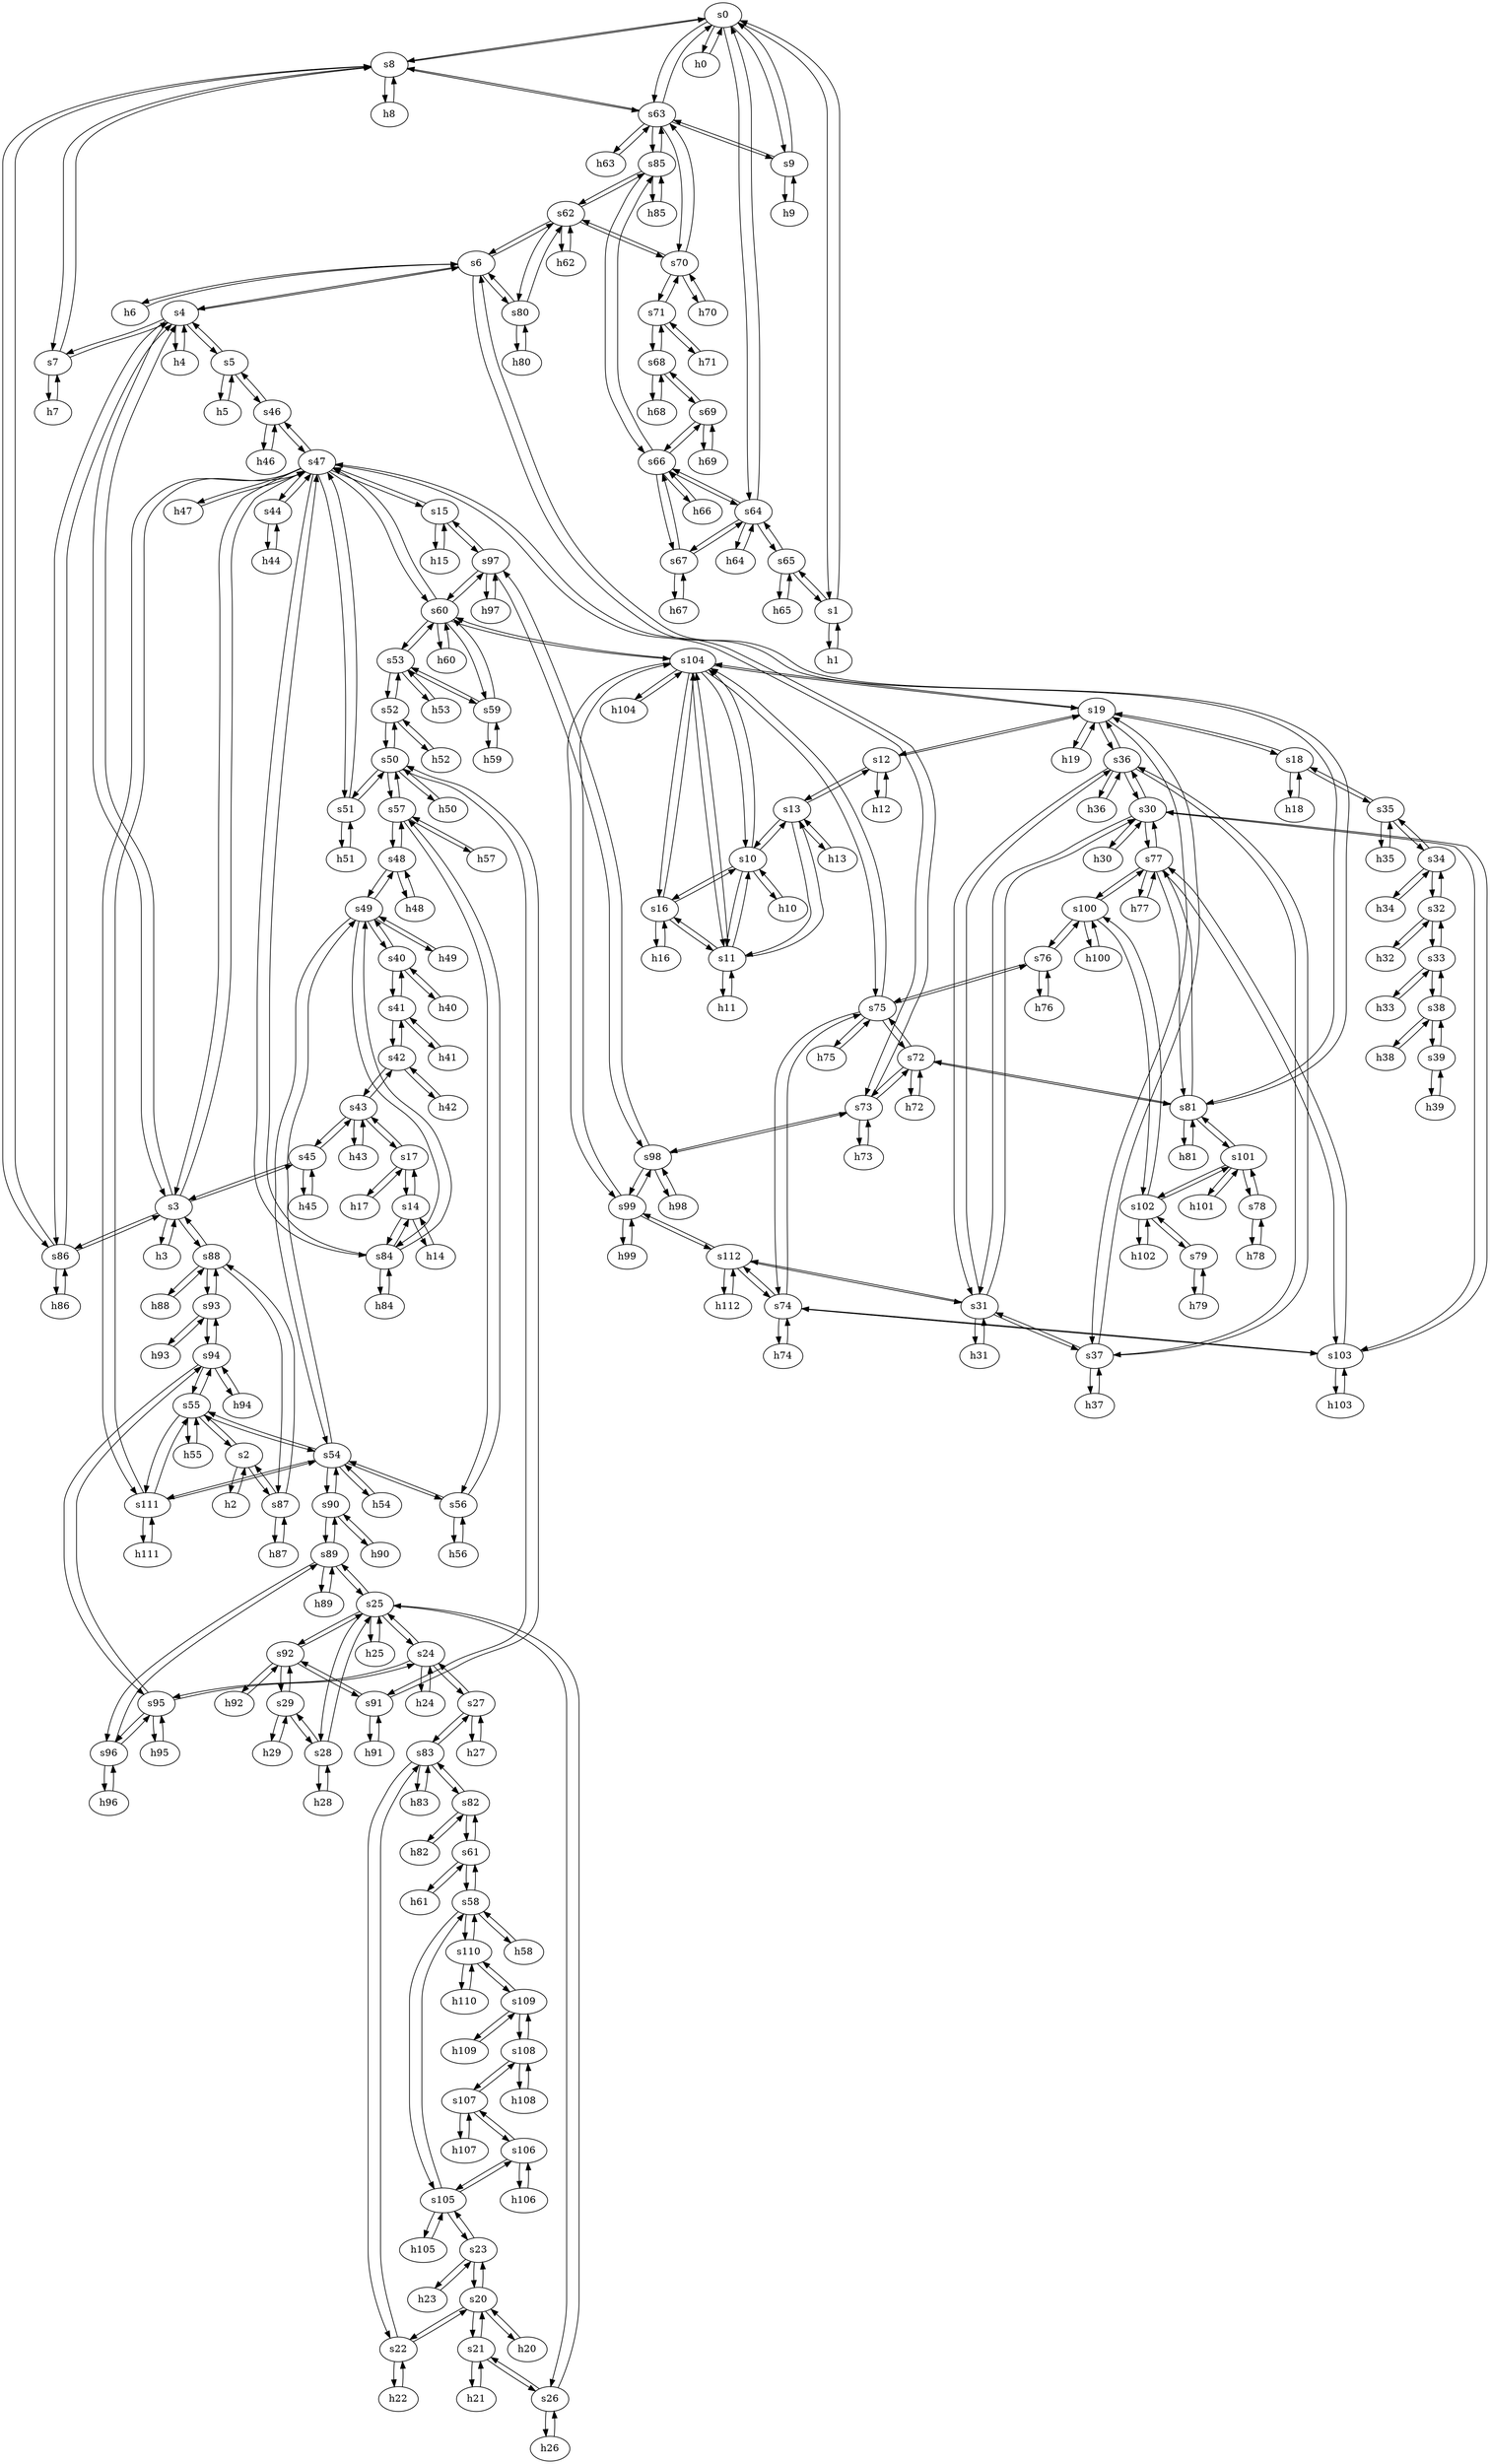strict digraph "ITC Deltacom " {
	s0	 [id=0,
		type=switch];
	s8	 [id=8,
		type=switch];
	s0 -> s8	 [capacity="1Gbps",
		cost=1,
		dst_port=2,
		src_port=7];
	s64	 [id=64,
		type=switch];
	s0 -> s64	 [capacity="1Gbps",
		cost=1,
		dst_port=3,
		src_port=3];
	h0	 [ip="111.0.0.0",
		mac="00:00:00:00:0:0",
		type=host];
	s0 -> h0	 [capacity="1Gbps",
		cost=1,
		dst_port=1,
		src_port=1];
	s9	 [id=9,
		type=switch];
	s0 -> s9	 [capacity="1Gbps",
		cost=1,
		dst_port=2,
		src_port=8];
	s63	 [id=63,
		type=switch];
	s0 -> s63	 [capacity="1Gbps",
		cost=1,
		dst_port=3,
		src_port=6];
	s1	 [id=1,
		type=switch];
	s0 -> s1	 [capacity="1Gbps",
		cost=1,
		dst_port=2,
		src_port=4];
	s7	 [id=7,
		type=switch];
	s7 -> s8	 [capacity="1Gbps",
		cost=1,
		dst_port=3,
		src_port=3];
	s4	 [id=4,
		type=switch];
	s7 -> s4	 [capacity="1Gbps",
		cost=1,
		dst_port=8,
		src_port=2];
	h7	 [ip="111.0.7.7",
		mac="00:00:00:00:7:7",
		type=host];
	s7 -> h7	 [capacity="1Gbps",
		cost=1,
		dst_port=1,
		src_port=1];
	h20	 [ip="111.0.20.20",
		mac="00:00:00:00:20:20",
		type=host];
	s20	 [id=20,
		type=switch];
	h20 -> s20	 [capacity="1Gbps",
		cost=1,
		dst_port=1,
		src_port=1];
	h47	 [ip="111.0.47.47",
		mac="00:00:00:00:47:47",
		type=host];
	s47	 [id=47,
		type=switch];
	h47 -> s47	 [capacity="1Gbps",
		cost=1,
		dst_port=1,
		src_port=1];
	h46	 [ip="111.0.46.46",
		mac="00:00:00:00:46:46",
		type=host];
	s46	 [id=46,
		type=switch];
	h46 -> s46	 [capacity="1Gbps",
		cost=1,
		dst_port=1,
		src_port=1];
	h45	 [ip="111.0.45.45",
		mac="00:00:00:00:45:45",
		type=host];
	s45	 [id=45,
		type=switch];
	h45 -> s45	 [capacity="1Gbps",
		cost=1,
		dst_port=1,
		src_port=1];
	h44	 [ip="111.0.44.44",
		mac="00:00:00:00:44:44",
		type=host];
	s44	 [id=44,
		type=switch];
	h44 -> s44	 [capacity="1Gbps",
		cost=1,
		dst_port=1,
		src_port=1];
	h43	 [ip="111.0.43.43",
		mac="00:00:00:00:43:43",
		type=host];
	s43	 [id=43,
		type=switch];
	h43 -> s43	 [capacity="1Gbps",
		cost=1,
		dst_port=1,
		src_port=1];
	s5	 [id=5,
		type=switch];
	s5 -> s4	 [capacity="1Gbps",
		cost=1,
		dst_port=6,
		src_port=2];
	h5	 [ip="111.0.5.5",
		mac="00:00:00:00:5:5",
		type=host];
	s5 -> h5	 [capacity="1Gbps",
		cost=1,
		dst_port=1,
		src_port=1];
	s5 -> s46	 [capacity="1Gbps",
		cost=1,
		dst_port=2,
		src_port=3];
	h41	 [ip="111.0.41.41",
		mac="00:00:00:00:41:41",
		type=host];
	s41	 [id=41,
		type=switch];
	h41 -> s41	 [capacity="1Gbps",
		cost=1,
		dst_port=1,
		src_port=1];
	h40	 [ip="111.0.40.40",
		mac="00:00:00:00:40:40",
		type=host];
	s40	 [id=40,
		type=switch];
	h40 -> s40	 [capacity="1Gbps",
		cost=1,
		dst_port=1,
		src_port=1];
	s3	 [id=3,
		type=switch];
	s4 -> s3	 [capacity="1Gbps",
		cost=1,
		dst_port=4,
		src_port=3];
	s6	 [id=6,
		type=switch];
	s4 -> s6	 [capacity="1Gbps",
		cost=1,
		dst_port=3,
		src_port=5];
	s4 -> s5	 [capacity="1Gbps",
		cost=1,
		dst_port=2,
		src_port=6];
	s86	 [id=86,
		type=switch];
	s4 -> s86	 [capacity="1Gbps",
		cost=1,
		dst_port=3,
		src_port=7];
	s4 -> s7	 [capacity="1Gbps",
		cost=1,
		dst_port=2,
		src_port=8];
	h4	 [ip="111.0.4.4",
		mac="00:00:00:00:4:4",
		type=host];
	s4 -> h4	 [capacity="1Gbps",
		cost=1,
		dst_port=1,
		src_port=1];
	h49	 [ip="111.0.49.49",
		mac="00:00:00:00:49:49",
		type=host];
	s49	 [id=49,
		type=switch];
	h49 -> s49	 [capacity="1Gbps",
		cost=1,
		dst_port=1,
		src_port=1];
	h48	 [ip="111.0.48.48",
		mac="00:00:00:00:48:48",
		type=host];
	s48	 [id=48,
		type=switch];
	h48 -> s48	 [capacity="1Gbps",
		cost=1,
		dst_port=1,
		src_port=1];
	s57	 [id=57,
		type=switch];
	s56	 [id=56,
		type=switch];
	s57 -> s56	 [capacity="1Gbps",
		cost=1,
		dst_port=3,
		src_port=4];
	s50	 [id=50,
		type=switch];
	s57 -> s50	 [capacity="1Gbps",
		cost=1,
		dst_port=2,
		src_port=3];
	h57	 [ip="111.0.57.57",
		mac="00:00:00:00:57:57",
		type=host];
	s57 -> h57	 [capacity="1Gbps",
		cost=1,
		dst_port=1,
		src_port=1];
	s57 -> s48	 [capacity="1Gbps",
		cost=1,
		dst_port=2,
		src_port=2];
	s54	 [id=54,
		type=switch];
	s56 -> s54	 [capacity="1Gbps",
		cost=1,
		dst_port=3,
		src_port=2];
	s56 -> s57	 [capacity="1Gbps",
		cost=1,
		dst_port=4,
		src_port=3];
	h56	 [ip="111.0.56.56",
		mac="00:00:00:00:56:56",
		type=host];
	s56 -> h56	 [capacity="1Gbps",
		cost=1,
		dst_port=1,
		src_port=1];
	s55	 [id=55,
		type=switch];
	s55 -> s54	 [capacity="1Gbps",
		cost=1,
		dst_port=5,
		src_port=3];
	h55	 [ip="111.0.55.55",
		mac="00:00:00:00:55:55",
		type=host];
	s55 -> h55	 [capacity="1Gbps",
		cost=1,
		dst_port=1,
		src_port=1];
	s94	 [id=94,
		type=switch];
	s55 -> s94	 [capacity="1Gbps",
		cost=1,
		dst_port=2,
		src_port=4];
	s2	 [id=2,
		type=switch];
	s55 -> s2	 [capacity="1Gbps",
		cost=1,
		dst_port=3,
		src_port=2];
	s111	 [id=111,
		type=switch];
	s55 -> s111	 [capacity="1Gbps",
		cost=1,
		dst_port=4,
		src_port=5];
	s54 -> s56	 [capacity="1Gbps",
		cost=1,
		dst_port=2,
		src_port=3];
	s54 -> s55	 [capacity="1Gbps",
		cost=1,
		dst_port=3,
		src_port=5];
	s90	 [id=90,
		type=switch];
	s54 -> s90	 [capacity="1Gbps",
		cost=1,
		dst_port=2,
		src_port=4];
	h54	 [ip="111.0.54.54",
		mac="00:00:00:00:54:54",
		type=host];
	s54 -> h54	 [capacity="1Gbps",
		cost=1,
		dst_port=1,
		src_port=1];
	s54 -> s49	 [capacity="1Gbps",
		cost=1,
		dst_port=5,
		src_port=2];
	s54 -> s111	 [capacity="1Gbps",
		cost=1,
		dst_port=3,
		src_port=6];
	s53	 [id=53,
		type=switch];
	s52	 [id=52,
		type=switch];
	s53 -> s52	 [capacity="1Gbps",
		cost=1,
		dst_port=3,
		src_port=2];
	s60	 [id=60,
		type=switch];
	s53 -> s60	 [capacity="1Gbps",
		cost=1,
		dst_port=4,
		src_port=3];
	h53	 [ip="111.0.53.53",
		mac="00:00:00:00:53:53",
		type=host];
	s53 -> h53	 [capacity="1Gbps",
		cost=1,
		dst_port=1,
		src_port=1];
	s59	 [id=59,
		type=switch];
	s53 -> s59	 [capacity="1Gbps",
		cost=1,
		dst_port=2,
		src_port=4];
	s52 -> s53	 [capacity="1Gbps",
		cost=1,
		dst_port=2,
		src_port=3];
	h52	 [ip="111.0.52.52",
		mac="00:00:00:00:52:52",
		type=host];
	s52 -> h52	 [capacity="1Gbps",
		cost=1,
		dst_port=1,
		src_port=1];
	s52 -> s50	 [capacity="1Gbps",
		cost=1,
		dst_port=4,
		src_port=2];
	s51	 [id=51,
		type=switch];
	s51 -> s47	 [capacity="1Gbps",
		cost=1,
		dst_port=7,
		src_port=2];
	h51	 [ip="111.0.51.51",
		mac="00:00:00:00:51:51",
		type=host];
	s51 -> h51	 [capacity="1Gbps",
		cost=1,
		dst_port=1,
		src_port=1];
	s51 -> s50	 [capacity="1Gbps",
		cost=1,
		dst_port=5,
		src_port=3];
	s50 -> s52	 [capacity="1Gbps",
		cost=1,
		dst_port=2,
		src_port=4];
	s91	 [id=91,
		type=switch];
	s50 -> s91	 [capacity="1Gbps",
		cost=1,
		dst_port=2,
		src_port=3];
	s50 -> s51	 [capacity="1Gbps",
		cost=1,
		dst_port=3,
		src_port=5];
	s50 -> s57	 [capacity="1Gbps",
		cost=1,
		dst_port=3,
		src_port=2];
	h50	 [ip="111.0.50.50",
		mac="00:00:00:00:50:50",
		type=host];
	s50 -> h50	 [capacity="1Gbps",
		cost=1,
		dst_port=1,
		src_port=1];
	s59 -> s60	 [capacity="1Gbps",
		cost=1,
		dst_port=5,
		src_port=3];
	s59 -> s53	 [capacity="1Gbps",
		cost=1,
		dst_port=4,
		src_port=2];
	h59	 [ip="111.0.59.59",
		mac="00:00:00:00:59:59",
		type=host];
	s59 -> h59	 [capacity="1Gbps",
		cost=1,
		dst_port=1,
		src_port=1];
	s58	 [id=58,
		type=switch];
	s61	 [id=61,
		type=switch];
	s58 -> s61	 [capacity="1Gbps",
		cost=1,
		dst_port=2,
		src_port=3];
	h58	 [ip="111.0.58.58",
		mac="00:00:00:00:58:58",
		type=host];
	s58 -> h58	 [capacity="1Gbps",
		cost=1,
		dst_port=1,
		src_port=1];
	s105	 [id=105,
		type=switch];
	s58 -> s105	 [capacity="1Gbps",
		cost=1,
		dst_port=3,
		src_port=2];
	s110	 [id=110,
		type=switch];
	s58 -> s110	 [capacity="1Gbps",
		cost=1,
		dst_port=2,
		src_port=4];
	h54 -> s54	 [capacity="1Gbps",
		cost=1,
		dst_port=1,
		src_port=1];
	h55 -> s55	 [capacity="1Gbps",
		cost=1,
		dst_port=1,
		src_port=1];
	h56 -> s56	 [capacity="1Gbps",
		cost=1,
		dst_port=1,
		src_port=1];
	h57 -> s57	 [capacity="1Gbps",
		cost=1,
		dst_port=1,
		src_port=1];
	h50 -> s50	 [capacity="1Gbps",
		cost=1,
		dst_port=1,
		src_port=1];
	h51 -> s51	 [capacity="1Gbps",
		cost=1,
		dst_port=1,
		src_port=1];
	h52 -> s52	 [capacity="1Gbps",
		cost=1,
		dst_port=1,
		src_port=1];
	h53 -> s53	 [capacity="1Gbps",
		cost=1,
		dst_port=1,
		src_port=1];
	h58 -> s58	 [capacity="1Gbps",
		cost=1,
		dst_port=1,
		src_port=1];
	h59 -> s59	 [capacity="1Gbps",
		cost=1,
		dst_port=1,
		src_port=1];
	s108	 [id=108,
		type=switch];
	h108	 [ip="111.0.108.108",
		mac="00:00:00:00:108:108",
		type=host];
	s108 -> h108	 [capacity="1Gbps",
		cost=1,
		dst_port=1,
		src_port=1];
	s109	 [id=109,
		type=switch];
	s108 -> s109	 [capacity="1Gbps",
		cost=1,
		dst_port=3,
		src_port=4];
	s107	 [id=107,
		type=switch];
	s108 -> s107	 [capacity="1Gbps",
		cost=1,
		dst_port=3,
		src_port=2];
	h109	 [ip="111.0.109.109",
		mac="00:00:00:00:109:109",
		type=host];
	s109 -> h109	 [capacity="1Gbps",
		cost=1,
		dst_port=1,
		src_port=1];
	s109 -> s110	 [capacity="1Gbps",
		cost=1,
		dst_port=3,
		src_port=4];
	s109 -> s108	 [capacity="1Gbps",
		cost=1,
		dst_port=4,
		src_port=3];
	s104	 [id=104,
		type=switch];
	s104 -> s60	 [capacity="1Gbps",
		cost=1,
		dst_port=8,
		src_port=8];
	s16	 [id=16,
		type=switch];
	s104 -> s16	 [capacity="1Gbps",
		cost=1,
		dst_port=4,
		src_port=4];
	h104	 [ip="111.0.104.104",
		mac="00:00:00:00:104:104",
		type=host];
	s104 -> h104	 [capacity="1Gbps",
		cost=1,
		dst_port=1,
		src_port=1];
	s10	 [id=10,
		type=switch];
	s104 -> s10	 [capacity="1Gbps",
		cost=1,
		dst_port=3,
		src_port=2];
	s11	 [id=11,
		type=switch];
	s104 -> s11	 [capacity="1Gbps",
		cost=1,
		dst_port=4,
		src_port=3];
	s99	 [id=99,
		type=switch];
	s104 -> s99	 [capacity="1Gbps",
		cost=1,
		dst_port=3,
		src_port=11];
	s75	 [id=75,
		type=switch];
	s104 -> s75	 [capacity="1Gbps",
		cost=1,
		dst_port=7,
		src_port=10];
	s19	 [id=19,
		type=switch];
	s104 -> s19	 [capacity="1Gbps",
		cost=1,
		dst_port=4,
		src_port=5];
	s23	 [id=23,
		type=switch];
	s105 -> s23	 [capacity="1Gbps",
		cost=1,
		dst_port=3,
		src_port=2];
	s105 -> s58	 [capacity="1Gbps",
		cost=1,
		dst_port=2,
		src_port=3];
	s106	 [id=106,
		type=switch];
	s105 -> s106	 [capacity="1Gbps",
		cost=1,
		dst_port=2,
		src_port=4];
	h105	 [ip="111.0.105.105",
		mac="00:00:00:00:105:105",
		type=host];
	s105 -> h105	 [capacity="1Gbps",
		cost=1,
		dst_port=1,
		src_port=1];
	s106 -> s105	 [capacity="1Gbps",
		cost=1,
		dst_port=4,
		src_port=2];
	s106 -> s107	 [capacity="1Gbps",
		cost=1,
		dst_port=2,
		src_port=3];
	h106	 [ip="111.0.106.106",
		mac="00:00:00:00:106:106",
		type=host];
	s106 -> h106	 [capacity="1Gbps",
		cost=1,
		dst_port=1,
		src_port=1];
	s107 -> s106	 [capacity="1Gbps",
		cost=1,
		dst_port=3,
		src_port=2];
	h107	 [ip="111.0.107.107",
		mac="00:00:00:00:107:107",
		type=host];
	s107 -> h107	 [capacity="1Gbps",
		cost=1,
		dst_port=1,
		src_port=1];
	s107 -> s108	 [capacity="1Gbps",
		cost=1,
		dst_port=2,
		src_port=3];
	s100	 [id=100,
		type=switch];
	s76	 [id=76,
		type=switch];
	s100 -> s76	 [capacity="1Gbps",
		cost=1,
		dst_port=3,
		src_port=2];
	s77	 [id=77,
		type=switch];
	s100 -> s77	 [capacity="1Gbps",
		cost=1,
		dst_port=7,
		src_port=3];
	s102	 [id=102,
		type=switch];
	s100 -> s102	 [capacity="1Gbps",
		cost=1,
		dst_port=4,
		src_port=4];
	h100	 [ip="111.0.100.100",
		mac="00:00:00:00:100:100",
		type=host];
	s100 -> h100	 [capacity="1Gbps",
		cost=1,
		dst_port=1,
		src_port=1];
	s101	 [id=101,
		type=switch];
	s78	 [id=78,
		type=switch];
	s101 -> s78	 [capacity="1Gbps",
		cost=1,
		dst_port=2,
		src_port=2];
	h101	 [ip="111.0.101.101",
		mac="00:00:00:00:101:101",
		type=host];
	s101 -> h101	 [capacity="1Gbps",
		cost=1,
		dst_port=1,
		src_port=1];
	s101 -> s102	 [capacity="1Gbps",
		cost=1,
		dst_port=5,
		src_port=4];
	s81	 [id=81,
		type=switch];
	s101 -> s81	 [capacity="1Gbps",
		cost=1,
		dst_port=10,
		src_port=3];
	h102	 [ip="111.0.102.102",
		mac="00:00:00:00:102:102",
		type=host];
	s102 -> h102	 [capacity="1Gbps",
		cost=1,
		dst_port=1,
		src_port=1];
	s102 -> s101	 [capacity="1Gbps",
		cost=1,
		dst_port=4,
		src_port=5];
	s102 -> s100	 [capacity="1Gbps",
		cost=1,
		dst_port=4,
		src_port=4];
	s79	 [id=79,
		type=switch];
	s102 -> s79	 [capacity="1Gbps",
		cost=1,
		dst_port=3,
		src_port=3];
	s103	 [id=103,
		type=switch];
	h103	 [ip="111.0.103.103",
		mac="00:00:00:00:103:103",
		type=host];
	s103 -> h103	 [capacity="1Gbps",
		cost=1,
		dst_port=1,
		src_port=1];
	s103 -> s77	 [capacity="1Gbps",
		cost=1,
		dst_port=8,
		src_port=4];
	s74	 [id=74,
		type=switch];
	s103 -> s74	 [capacity="1Gbps",
		cost=1,
		dst_port=4,
		src_port=3];
	s30	 [id=30,
		type=switch];
	s103 -> s30	 [capacity="1Gbps",
		cost=1,
		dst_port=6,
		src_port=2];
	s44 -> s47	 [capacity="1Gbps",
		cost=1,
		dst_port=4,
		src_port=2];
	s44 -> h44	 [capacity="1Gbps",
		cost=1,
		dst_port=1,
		src_port=1];
	h24	 [ip="111.0.24.24",
		mac="00:00:00:00:24:24",
		type=host];
	s24	 [id=24,
		type=switch];
	h24 -> s24	 [capacity="1Gbps",
		cost=1,
		dst_port=1,
		src_port=1];
	s46 -> h46	 [capacity="1Gbps",
		cost=1,
		dst_port=1,
		src_port=1];
	s46 -> s5	 [capacity="1Gbps",
		cost=1,
		dst_port=3,
		src_port=2];
	s46 -> s47	 [capacity="1Gbps",
		cost=1,
		dst_port=5,
		src_port=3];
	s47 -> s3	 [capacity="1Gbps",
		cost=1,
		dst_port=7,
		src_port=2];
	s47 -> s60	 [capacity="1Gbps",
		cost=1,
		dst_port=3,
		src_port=11];
	s73	 [id=73,
		type=switch];
	s47 -> s73	 [capacity="1Gbps",
		cost=1,
		dst_port=2,
		src_port=6];
	s47 -> s51	 [capacity="1Gbps",
		cost=1,
		dst_port=2,
		src_port=7];
	s47 -> s44	 [capacity="1Gbps",
		cost=1,
		dst_port=2,
		src_port=4];
	s84	 [id=84,
		type=switch];
	s47 -> s84	 [capacity="1Gbps",
		cost=1,
		dst_port=3,
		src_port=8];
	s47 -> h47	 [capacity="1Gbps",
		cost=1,
		dst_port=1,
		src_port=1];
	s47 -> s46	 [capacity="1Gbps",
		cost=1,
		dst_port=3,
		src_port=5];
	s47 -> s111	 [capacity="1Gbps",
		cost=1,
		dst_port=2,
		src_port=9];
	s15	 [id=15,
		type=switch];
	s47 -> s15	 [capacity="1Gbps",
		cost=1,
		dst_port=3,
		src_port=3];
	s40 -> h40	 [capacity="1Gbps",
		cost=1,
		dst_port=1,
		src_port=1];
	s40 -> s41	 [capacity="1Gbps",
		cost=1,
		dst_port=2,
		src_port=2];
	s40 -> s49	 [capacity="1Gbps",
		cost=1,
		dst_port=2,
		src_port=3];
	s41 -> h41	 [capacity="1Gbps",
		cost=1,
		dst_port=1,
		src_port=1];
	s41 -> s40	 [capacity="1Gbps",
		cost=1,
		dst_port=2,
		src_port=2];
	s42	 [id=42,
		type=switch];
	s41 -> s42	 [capacity="1Gbps",
		cost=1,
		dst_port=2,
		src_port=3];
	s42 -> s43	 [capacity="1Gbps",
		cost=1,
		dst_port=3,
		src_port=3];
	s42 -> s41	 [capacity="1Gbps",
		cost=1,
		dst_port=3,
		src_port=2];
	h42	 [ip="111.0.42.42",
		mac="00:00:00:00:42:42",
		type=host];
	s42 -> h42	 [capacity="1Gbps",
		cost=1,
		dst_port=1,
		src_port=1];
	s17	 [id=17,
		type=switch];
	s43 -> s17	 [capacity="1Gbps",
		cost=1,
		dst_port=3,
		src_port=2];
	s43 -> h43	 [capacity="1Gbps",
		cost=1,
		dst_port=1,
		src_port=1];
	s43 -> s42	 [capacity="1Gbps",
		cost=1,
		dst_port=3,
		src_port=3];
	s43 -> s45	 [capacity="1Gbps",
		cost=1,
		dst_port=3,
		src_port=4];
	s48 -> s57	 [capacity="1Gbps",
		cost=1,
		dst_port=2,
		src_port=2];
	s48 -> s49	 [capacity="1Gbps",
		cost=1,
		dst_port=3,
		src_port=3];
	s48 -> h48	 [capacity="1Gbps",
		cost=1,
		dst_port=1,
		src_port=1];
	s49 -> s54	 [capacity="1Gbps",
		cost=1,
		dst_port=2,
		src_port=5];
	s49 -> s40	 [capacity="1Gbps",
		cost=1,
		dst_port=3,
		src_port=2];
	s49 -> s84	 [capacity="1Gbps",
		cost=1,
		dst_port=4,
		src_port=4];
	s49 -> h49	 [capacity="1Gbps",
		cost=1,
		dst_port=1,
		src_port=1];
	s49 -> s48	 [capacity="1Gbps",
		cost=1,
		dst_port=3,
		src_port=3];
	h42 -> s42	 [capacity="1Gbps",
		cost=1,
		dst_port=1,
		src_port=1];
	h112	 [ip="111.0.112.112",
		mac="00:00:00:00:112:112",
		type=host];
	s112	 [id=112,
		type=switch];
	h112 -> s112	 [capacity="1Gbps",
		cost=1,
		dst_port=1,
		src_port=1];
	h110	 [ip="111.0.110.110",
		mac="00:00:00:00:110:110",
		type=host];
	h110 -> s110	 [capacity="1Gbps",
		cost=1,
		dst_port=1,
		src_port=1];
	h111	 [ip="111.0.111.111",
		mac="00:00:00:00:111:111",
		type=host];
	h111 -> s111	 [capacity="1Gbps",
		cost=1,
		dst_port=1,
		src_port=1];
	h69	 [ip="111.0.69.69",
		mac="00:00:00:00:69:69",
		type=host];
	s69	 [id=69,
		type=switch];
	h69 -> s69	 [capacity="1Gbps",
		cost=1,
		dst_port=1,
		src_port=1];
	h68	 [ip="111.0.68.68",
		mac="00:00:00:00:68:68",
		type=host];
	s68	 [id=68,
		type=switch];
	h68 -> s68	 [capacity="1Gbps",
		cost=1,
		dst_port=1,
		src_port=1];
	h61	 [ip="111.0.61.61",
		mac="00:00:00:00:61:61",
		type=host];
	h61 -> s61	 [capacity="1Gbps",
		cost=1,
		dst_port=1,
		src_port=1];
	h60	 [ip="111.0.60.60",
		mac="00:00:00:00:60:60",
		type=host];
	h60 -> s60	 [capacity="1Gbps",
		cost=1,
		dst_port=1,
		src_port=1];
	h63	 [ip="111.0.63.63",
		mac="00:00:00:00:63:63",
		type=host];
	h63 -> s63	 [capacity="1Gbps",
		cost=1,
		dst_port=1,
		src_port=1];
	h62	 [ip="111.0.62.62",
		mac="00:00:00:00:62:62",
		type=host];
	s62	 [id=62,
		type=switch];
	h62 -> s62	 [capacity="1Gbps",
		cost=1,
		dst_port=1,
		src_port=1];
	h65	 [ip="111.0.65.65",
		mac="00:00:00:00:65:65",
		type=host];
	s65	 [id=65,
		type=switch];
	h65 -> s65	 [capacity="1Gbps",
		cost=1,
		dst_port=1,
		src_port=1];
	h64	 [ip="111.0.64.64",
		mac="00:00:00:00:64:64",
		type=host];
	h64 -> s64	 [capacity="1Gbps",
		cost=1,
		dst_port=1,
		src_port=1];
	h67	 [ip="111.0.67.67",
		mac="00:00:00:00:67:67",
		type=host];
	s67	 [id=67,
		type=switch];
	h67 -> s67	 [capacity="1Gbps",
		cost=1,
		dst_port=1,
		src_port=1];
	h66	 [ip="111.0.66.66",
		mac="00:00:00:00:66:66",
		type=host];
	s66	 [id=66,
		type=switch];
	h66 -> s66	 [capacity="1Gbps",
		cost=1,
		dst_port=1,
		src_port=1];
	s45 -> s43	 [capacity="1Gbps",
		cost=1,
		dst_port=4,
		src_port=3];
	s45 -> s3	 [capacity="1Gbps",
		cost=1,
		dst_port=5,
		src_port=2];
	s45 -> h45	 [capacity="1Gbps",
		cost=1,
		dst_port=1,
		src_port=1];
	s112 -> h112	 [capacity="1Gbps",
		cost=1,
		dst_port=1,
		src_port=1];
	s112 -> s99	 [capacity="1Gbps",
		cost=1,
		dst_port=4,
		src_port=4];
	s112 -> s74	 [capacity="1Gbps",
		cost=1,
		dst_port=2,
		src_port=3];
	s31	 [id=31,
		type=switch];
	s112 -> s31	 [capacity="1Gbps",
		cost=1,
		dst_port=3,
		src_port=2];
	s111 -> s54	 [capacity="1Gbps",
		cost=1,
		dst_port=6,
		src_port=3];
	s111 -> s55	 [capacity="1Gbps",
		cost=1,
		dst_port=5,
		src_port=4];
	s111 -> s47	 [capacity="1Gbps",
		cost=1,
		dst_port=9,
		src_port=2];
	s111 -> h111	 [capacity="1Gbps",
		cost=1,
		dst_port=1,
		src_port=1];
	s110 -> h110	 [capacity="1Gbps",
		cost=1,
		dst_port=1,
		src_port=1];
	s110 -> s109	 [capacity="1Gbps",
		cost=1,
		dst_port=4,
		src_port=3];
	s110 -> s58	 [capacity="1Gbps",
		cost=1,
		dst_port=4,
		src_port=2];
	s79 -> s102	 [capacity="1Gbps",
		cost=1,
		dst_port=3,
		src_port=3];
	h79	 [ip="111.0.79.79",
		mac="00:00:00:00:79:79",
		type=host];
	s79 -> h79	 [capacity="1Gbps",
		cost=1,
		dst_port=1,
		src_port=1];
	s78 -> s101	 [capacity="1Gbps",
		cost=1,
		dst_port=2,
		src_port=2];
	h78	 [ip="111.0.78.78",
		mac="00:00:00:00:78:78",
		type=host];
	s78 -> h78	 [capacity="1Gbps",
		cost=1,
		dst_port=1,
		src_port=1];
	s71	 [id=71,
		type=switch];
	s70	 [id=70,
		type=switch];
	s71 -> s70	 [capacity="1Gbps",
		cost=1,
		dst_port=4,
		src_port=3];
	h71	 [ip="111.0.71.71",
		mac="00:00:00:00:71:71",
		type=host];
	s71 -> h71	 [capacity="1Gbps",
		cost=1,
		dst_port=1,
		src_port=1];
	s71 -> s68	 [capacity="1Gbps",
		cost=1,
		dst_port=3,
		src_port=2];
	h70	 [ip="111.0.70.70",
		mac="00:00:00:00:70:70",
		type=host];
	s70 -> h70	 [capacity="1Gbps",
		cost=1,
		dst_port=1,
		src_port=1];
	s70 -> s63	 [capacity="1Gbps",
		cost=1,
		dst_port=8,
		src_port=3];
	s70 -> s71	 [capacity="1Gbps",
		cost=1,
		dst_port=3,
		src_port=4];
	s70 -> s62	 [capacity="1Gbps",
		cost=1,
		dst_port=4,
		src_port=2];
	h73	 [ip="111.0.73.73",
		mac="00:00:00:00:73:73",
		type=host];
	s73 -> h73	 [capacity="1Gbps",
		cost=1,
		dst_port=1,
		src_port=1];
	s73 -> s47	 [capacity="1Gbps",
		cost=1,
		dst_port=6,
		src_port=2];
	s72	 [id=72,
		type=switch];
	s73 -> s72	 [capacity="1Gbps",
		cost=1,
		dst_port=2,
		src_port=3];
	s98	 [id=98,
		type=switch];
	s73 -> s98	 [capacity="1Gbps",
		cost=1,
		dst_port=2,
		src_port=4];
	s72 -> s73	 [capacity="1Gbps",
		cost=1,
		dst_port=3,
		src_port=2];
	h72	 [ip="111.0.72.72",
		mac="00:00:00:00:72:72",
		type=host];
	s72 -> h72	 [capacity="1Gbps",
		cost=1,
		dst_port=1,
		src_port=1];
	s72 -> s75	 [capacity="1Gbps",
		cost=1,
		dst_port=4,
		src_port=5];
	s72 -> s81	 [capacity="1Gbps",
		cost=1,
		dst_port=5,
		src_port=8];
	s75 -> s76	 [capacity="1Gbps",
		cost=1,
		dst_port=2,
		src_port=8];
	h75	 [ip="111.0.75.75",
		mac="00:00:00:00:75:75",
		type=host];
	s75 -> h75	 [capacity="1Gbps",
		cost=1,
		dst_port=1,
		src_port=1];
	s75 -> s72	 [capacity="1Gbps",
		cost=1,
		dst_port=5,
		src_port=4];
	s75 -> s104	 [capacity="1Gbps",
		cost=1,
		dst_port=10,
		src_port=7];
	s75 -> s74	 [capacity="1Gbps",
		cost=1,
		dst_port=3,
		src_port=5];
	s74 -> s112	 [capacity="1Gbps",
		cost=1,
		dst_port=3,
		src_port=2];
	h74	 [ip="111.0.74.74",
		mac="00:00:00:00:74:74",
		type=host];
	s74 -> h74	 [capacity="1Gbps",
		cost=1,
		dst_port=1,
		src_port=1];
	s74 -> s103	 [capacity="1Gbps",
		cost=1,
		dst_port=3,
		src_port=4];
	s74 -> s75	 [capacity="1Gbps",
		cost=1,
		dst_port=5,
		src_port=3];
	h77	 [ip="111.0.77.77",
		mac="00:00:00:00:77:77",
		type=host];
	s77 -> h77	 [capacity="1Gbps",
		cost=1,
		dst_port=1,
		src_port=1];
	s77 -> s100	 [capacity="1Gbps",
		cost=1,
		dst_port=3,
		src_port=7];
	s77 -> s103	 [capacity="1Gbps",
		cost=1,
		dst_port=4,
		src_port=8];
	s77 -> s81	 [capacity="1Gbps",
		cost=1,
		dst_port=9,
		src_port=6];
	s77 -> s30	 [capacity="1Gbps",
		cost=1,
		dst_port=5,
		src_port=2];
	h76	 [ip="111.0.76.76",
		mac="00:00:00:00:76:76",
		type=host];
	s76 -> h76	 [capacity="1Gbps",
		cost=1,
		dst_port=1,
		src_port=1];
	s76 -> s100	 [capacity="1Gbps",
		cost=1,
		dst_port=2,
		src_port=3];
	s76 -> s75	 [capacity="1Gbps",
		cost=1,
		dst_port=8,
		src_port=2];
	h19	 [ip="111.0.19.19",
		mac="00:00:00:00:19:19",
		type=host];
	s19 -> h19	 [capacity="1Gbps",
		cost=1,
		dst_port=1,
		src_port=1];
	s12	 [id=12,
		type=switch];
	s19 -> s12	 [capacity="1Gbps",
		cost=1,
		dst_port=2,
		src_port=2];
	s36	 [id=36,
		type=switch];
	s19 -> s36	 [capacity="1Gbps",
		cost=1,
		dst_port=2,
		src_port=5];
	s37	 [id=37,
		type=switch];
	s19 -> s37	 [capacity="1Gbps",
		cost=1,
		dst_port=3,
		src_port=7];
	s19 -> s104	 [capacity="1Gbps",
		cost=1,
		dst_port=5,
		src_port=4];
	s18	 [id=18,
		type=switch];
	s19 -> s18	 [capacity="1Gbps",
		cost=1,
		dst_port=3,
		src_port=3];
	s35	 [id=35,
		type=switch];
	s18 -> s35	 [capacity="1Gbps",
		cost=1,
		dst_port=2,
		src_port=2];
	h18	 [ip="111.0.18.18",
		mac="00:00:00:00:18:18",
		type=host];
	s18 -> h18	 [capacity="1Gbps",
		cost=1,
		dst_port=1,
		src_port=1];
	s18 -> s19	 [capacity="1Gbps",
		cost=1,
		dst_port=3,
		src_port=3];
	s13	 [id=13,
		type=switch];
	s13 -> s12	 [capacity="1Gbps",
		cost=1,
		dst_port=3,
		src_port=4];
	s13 -> s10	 [capacity="1Gbps",
		cost=1,
		dst_port=5,
		src_port=2];
	s13 -> s11	 [capacity="1Gbps",
		cost=1,
		dst_port=5,
		src_port=3];
	h13	 [ip="111.0.13.13",
		mac="00:00:00:00:13:13",
		type=host];
	s13 -> h13	 [capacity="1Gbps",
		cost=1,
		dst_port=1,
		src_port=1];
	h12	 [ip="111.0.12.12",
		mac="00:00:00:00:12:12",
		type=host];
	s12 -> h12	 [capacity="1Gbps",
		cost=1,
		dst_port=1,
		src_port=1];
	s12 -> s13	 [capacity="1Gbps",
		cost=1,
		dst_port=4,
		src_port=3];
	s12 -> s19	 [capacity="1Gbps",
		cost=1,
		dst_port=2,
		src_port=2];
	s11 -> s16	 [capacity="1Gbps",
		cost=1,
		dst_port=3,
		src_port=3];
	s11 -> s10	 [capacity="1Gbps",
		cost=1,
		dst_port=4,
		src_port=2];
	h11	 [ip="111.0.11.11",
		mac="00:00:00:00:11:11",
		type=host];
	s11 -> h11	 [capacity="1Gbps",
		cost=1,
		dst_port=1,
		src_port=1];
	s11 -> s13	 [capacity="1Gbps",
		cost=1,
		dst_port=3,
		src_port=5];
	s11 -> s104	 [capacity="1Gbps",
		cost=1,
		dst_port=3,
		src_port=4];
	s10 -> s16	 [capacity="1Gbps",
		cost=1,
		dst_port=2,
		src_port=2];
	s10 -> s11	 [capacity="1Gbps",
		cost=1,
		dst_port=2,
		src_port=4];
	s10 -> s13	 [capacity="1Gbps",
		cost=1,
		dst_port=2,
		src_port=5];
	s10 -> s104	 [capacity="1Gbps",
		cost=1,
		dst_port=2,
		src_port=3];
	h10	 [ip="111.0.10.10",
		mac="00:00:00:00:10:10",
		type=host];
	s10 -> h10	 [capacity="1Gbps",
		cost=1,
		dst_port=1,
		src_port=1];
	s17 -> s43	 [capacity="1Gbps",
		cost=1,
		dst_port=2,
		src_port=3];
	h17	 [ip="111.0.17.17",
		mac="00:00:00:00:17:17",
		type=host];
	s17 -> h17	 [capacity="1Gbps",
		cost=1,
		dst_port=1,
		src_port=1];
	s14	 [id=14,
		type=switch];
	s17 -> s14	 [capacity="1Gbps",
		cost=1,
		dst_port=2,
		src_port=2];
	s16 -> s10	 [capacity="1Gbps",
		cost=1,
		dst_port=2,
		src_port=2];
	s16 -> s11	 [capacity="1Gbps",
		cost=1,
		dst_port=3,
		src_port=3];
	h16	 [ip="111.0.16.16",
		mac="00:00:00:00:16:16",
		type=host];
	s16 -> h16	 [capacity="1Gbps",
		cost=1,
		dst_port=1,
		src_port=1];
	s16 -> s104	 [capacity="1Gbps",
		cost=1,
		dst_port=4,
		src_port=4];
	s15 -> s47	 [capacity="1Gbps",
		cost=1,
		dst_port=3,
		src_port=3];
	h15	 [ip="111.0.15.15",
		mac="00:00:00:00:15:15",
		type=host];
	s15 -> h15	 [capacity="1Gbps",
		cost=1,
		dst_port=1,
		src_port=1];
	s97	 [id=97,
		type=switch];
	s15 -> s97	 [capacity="1Gbps",
		cost=1,
		dst_port=2,
		src_port=2];
	s14 -> s84	 [capacity="1Gbps",
		cost=1,
		dst_port=2,
		src_port=3];
	s14 -> s17	 [capacity="1Gbps",
		cost=1,
		dst_port=2,
		src_port=2];
	h14	 [ip="111.0.14.14",
		mac="00:00:00:00:14:14",
		type=host];
	s14 -> h14	 [capacity="1Gbps",
		cost=1,
		dst_port=1,
		src_port=1];
	s93	 [id=93,
		type=switch];
	s88	 [id=88,
		type=switch];
	s93 -> s88	 [capacity="1Gbps",
		cost=1,
		dst_port=4,
		src_port=2];
	h93	 [ip="111.0.93.93",
		mac="00:00:00:00:93:93",
		type=host];
	s93 -> h93	 [capacity="1Gbps",
		cost=1,
		dst_port=1,
		src_port=1];
	s93 -> s94	 [capacity="1Gbps",
		cost=1,
		dst_port=3,
		src_port=3];
	s92	 [id=92,
		type=switch];
	s25	 [id=25,
		type=switch];
	s92 -> s25	 [capacity="1Gbps",
		cost=1,
		dst_port=6,
		src_port=2];
	s29	 [id=29,
		type=switch];
	s92 -> s29	 [capacity="1Gbps",
		cost=1,
		dst_port=3,
		src_port=3];
	s92 -> s91	 [capacity="1Gbps",
		cost=1,
		dst_port=3,
		src_port=4];
	h92	 [ip="111.0.92.92",
		mac="00:00:00:00:92:92",
		type=host];
	s92 -> h92	 [capacity="1Gbps",
		cost=1,
		dst_port=1,
		src_port=1];
	h91	 [ip="111.0.91.91",
		mac="00:00:00:00:91:91",
		type=host];
	s91 -> h91	 [capacity="1Gbps",
		cost=1,
		dst_port=1,
		src_port=1];
	s91 -> s50	 [capacity="1Gbps",
		cost=1,
		dst_port=3,
		src_port=2];
	s91 -> s92	 [capacity="1Gbps",
		cost=1,
		dst_port=4,
		src_port=3];
	s90 -> s54	 [capacity="1Gbps",
		cost=1,
		dst_port=4,
		src_port=2];
	h90	 [ip="111.0.90.90",
		mac="00:00:00:00:90:90",
		type=host];
	s90 -> h90	 [capacity="1Gbps",
		cost=1,
		dst_port=1,
		src_port=1];
	s89	 [id=89,
		type=switch];
	s90 -> s89	 [capacity="1Gbps",
		cost=1,
		dst_port=4,
		src_port=3];
	s97 -> s60	 [capacity="1Gbps",
		cost=1,
		dst_port=9,
		src_port=3];
	h97	 [ip="111.0.97.97",
		mac="00:00:00:00:97:97",
		type=host];
	s97 -> h97	 [capacity="1Gbps",
		cost=1,
		dst_port=1,
		src_port=1];
	s97 -> s98	 [capacity="1Gbps",
		cost=1,
		dst_port=3,
		src_port=4];
	s97 -> s15	 [capacity="1Gbps",
		cost=1,
		dst_port=2,
		src_port=2];
	s96	 [id=96,
		type=switch];
	s96 -> s89	 [capacity="1Gbps",
		cost=1,
		dst_port=3,
		src_port=2];
	s95	 [id=95,
		type=switch];
	s96 -> s95	 [capacity="1Gbps",
		cost=1,
		dst_port=4,
		src_port=3];
	h96	 [ip="111.0.96.96",
		mac="00:00:00:00:96:96",
		type=host];
	s96 -> h96	 [capacity="1Gbps",
		cost=1,
		dst_port=1,
		src_port=1];
	h78 -> s78	 [capacity="1Gbps",
		cost=1,
		dst_port=1,
		src_port=1];
	h79 -> s79	 [capacity="1Gbps",
		cost=1,
		dst_port=1,
		src_port=1];
	h76 -> s76	 [capacity="1Gbps",
		cost=1,
		dst_port=1,
		src_port=1];
	h77 -> s77	 [capacity="1Gbps",
		cost=1,
		dst_port=1,
		src_port=1];
	h74 -> s74	 [capacity="1Gbps",
		cost=1,
		dst_port=1,
		src_port=1];
	h75 -> s75	 [capacity="1Gbps",
		cost=1,
		dst_port=1,
		src_port=1];
	h72 -> s72	 [capacity="1Gbps",
		cost=1,
		dst_port=1,
		src_port=1];
	h73 -> s73	 [capacity="1Gbps",
		cost=1,
		dst_port=1,
		src_port=1];
	h70 -> s70	 [capacity="1Gbps",
		cost=1,
		dst_port=1,
		src_port=1];
	h71 -> s71	 [capacity="1Gbps",
		cost=1,
		dst_port=1,
		src_port=1];
	s68 -> s69	 [capacity="1Gbps",
		cost=1,
		dst_port=3,
		src_port=2];
	s68 -> s71	 [capacity="1Gbps",
		cost=1,
		dst_port=2,
		src_port=3];
	s68 -> h68	 [capacity="1Gbps",
		cost=1,
		dst_port=1,
		src_port=1];
	s69 -> h69	 [capacity="1Gbps",
		cost=1,
		dst_port=1,
		src_port=1];
	s69 -> s68	 [capacity="1Gbps",
		cost=1,
		dst_port=2,
		src_port=3];
	s69 -> s66	 [capacity="1Gbps",
		cost=1,
		dst_port=5,
		src_port=2];
	s66 -> s64	 [capacity="1Gbps",
		cost=1,
		dst_port=6,
		src_port=3];
	s66 -> h66	 [capacity="1Gbps",
		cost=1,
		dst_port=1,
		src_port=1];
	s66 -> s69	 [capacity="1Gbps",
		cost=1,
		dst_port=2,
		src_port=5];
	s66 -> s67	 [capacity="1Gbps",
		cost=1,
		dst_port=3,
		src_port=4];
	s85	 [id=85,
		type=switch];
	s66 -> s85	 [capacity="1Gbps",
		cost=1,
		dst_port=4,
		src_port=6];
	s67 -> s64	 [capacity="1Gbps",
		cost=1,
		dst_port=7,
		src_port=2];
	s67 -> h67	 [capacity="1Gbps",
		cost=1,
		dst_port=1,
		src_port=1];
	s67 -> s66	 [capacity="1Gbps",
		cost=1,
		dst_port=4,
		src_port=3];
	s64 -> h64	 [capacity="1Gbps",
		cost=1,
		dst_port=1,
		src_port=1];
	s64 -> s0	 [capacity="1Gbps",
		cost=1,
		dst_port=3,
		src_port=3];
	s64 -> s65	 [capacity="1Gbps",
		cost=1,
		dst_port=3,
		src_port=4];
	s64 -> s67	 [capacity="1Gbps",
		cost=1,
		dst_port=2,
		src_port=7];
	s64 -> s66	 [capacity="1Gbps",
		cost=1,
		dst_port=3,
		src_port=6];
	s65 -> s64	 [capacity="1Gbps",
		cost=1,
		dst_port=4,
		src_port=3];
	s65 -> s1	 [capacity="1Gbps",
		cost=1,
		dst_port=3,
		src_port=2];
	s65 -> h65	 [capacity="1Gbps",
		cost=1,
		dst_port=1,
		src_port=1];
	s62 -> s6	 [capacity="1Gbps",
		cost=1,
		dst_port=6,
		src_port=2];
	s62 -> h62	 [capacity="1Gbps",
		cost=1,
		dst_port=1,
		src_port=1];
	s62 -> s70	 [capacity="1Gbps",
		cost=1,
		dst_port=2,
		src_port=4];
	s62 -> s85	 [capacity="1Gbps",
		cost=1,
		dst_port=2,
		src_port=5];
	s80	 [id=80,
		type=switch];
	s62 -> s80	 [capacity="1Gbps",
		cost=1,
		dst_port=3,
		src_port=3];
	s63 -> s8	 [capacity="1Gbps",
		cost=1,
		dst_port=5,
		src_port=5];
	s63 -> s0	 [capacity="1Gbps",
		cost=1,
		dst_port=6,
		src_port=3];
	s63 -> s70	 [capacity="1Gbps",
		cost=1,
		dst_port=3,
		src_port=8];
	s63 -> s9	 [capacity="1Gbps",
		cost=1,
		dst_port=3,
		src_port=6];
	s63 -> h63	 [capacity="1Gbps",
		cost=1,
		dst_port=1,
		src_port=1];
	s63 -> s85	 [capacity="1Gbps",
		cost=1,
		dst_port=3,
		src_port=7];
	s60 -> s47	 [capacity="1Gbps",
		cost=1,
		dst_port=11,
		src_port=3];
	s60 -> h60	 [capacity="1Gbps",
		cost=1,
		dst_port=1,
		src_port=1];
	s60 -> s53	 [capacity="1Gbps",
		cost=1,
		dst_port=3,
		src_port=4];
	s60 -> s97	 [capacity="1Gbps",
		cost=1,
		dst_port=3,
		src_port=9];
	s60 -> s104	 [capacity="1Gbps",
		cost=1,
		dst_port=8,
		src_port=8];
	s60 -> s59	 [capacity="1Gbps",
		cost=1,
		dst_port=3,
		src_port=5];
	s61 -> s58	 [capacity="1Gbps",
		cost=1,
		dst_port=3,
		src_port=2];
	s61 -> h61	 [capacity="1Gbps",
		cost=1,
		dst_port=1,
		src_port=1];
	s82	 [id=82,
		type=switch];
	s61 -> s82	 [capacity="1Gbps",
		cost=1,
		dst_port=2,
		src_port=3];
	h8	 [ip="111.0.8.8",
		mac="00:00:00:00:8:8",
		type=host];
	h8 -> s8	 [capacity="1Gbps",
		cost=1,
		dst_port=1,
		src_port=1];
	h9	 [ip="111.0.9.9",
		mac="00:00:00:00:9:9",
		type=host];
	h9 -> s9	 [capacity="1Gbps",
		cost=1,
		dst_port=1,
		src_port=1];
	s95 -> s96	 [capacity="1Gbps",
		cost=1,
		dst_port=3,
		src_port=4];
	s95 -> s24	 [capacity="1Gbps",
		cost=1,
		dst_port=4,
		src_port=2];
	h95	 [ip="111.0.95.95",
		mac="00:00:00:00:95:95",
		type=host];
	s95 -> h95	 [capacity="1Gbps",
		cost=1,
		dst_port=1,
		src_port=1];
	s95 -> s94	 [capacity="1Gbps",
		cost=1,
		dst_port=4,
		src_port=3];
	h2	 [ip="111.0.2.2",
		mac="00:00:00:00:2:2",
		type=host];
	h2 -> s2	 [capacity="1Gbps",
		cost=1,
		dst_port=1,
		src_port=1];
	h3	 [ip="111.0.3.3",
		mac="00:00:00:00:3:3",
		type=host];
	h3 -> s3	 [capacity="1Gbps",
		cost=1,
		dst_port=1,
		src_port=1];
	h0 -> s0	 [capacity="1Gbps",
		cost=1,
		dst_port=1,
		src_port=1];
	h1	 [ip="111.0.1.1",
		mac="00:00:00:00:1:1",
		type=host];
	h1 -> s1	 [capacity="1Gbps",
		cost=1,
		dst_port=1,
		src_port=1];
	h6	 [ip="111.0.6.6",
		mac="00:00:00:00:6:6",
		type=host];
	h6 -> s6	 [capacity="1Gbps",
		cost=1,
		dst_port=1,
		src_port=1];
	h7 -> s7	 [capacity="1Gbps",
		cost=1,
		dst_port=1,
		src_port=1];
	h4 -> s4	 [capacity="1Gbps",
		cost=1,
		dst_port=1,
		src_port=1];
	h5 -> s5	 [capacity="1Gbps",
		cost=1,
		dst_port=1,
		src_port=1];
	s80 -> s6	 [capacity="1Gbps",
		cost=1,
		dst_port=4,
		src_port=2];
	h80	 [ip="111.0.80.80",
		mac="00:00:00:00:80:80",
		type=host];
	s80 -> h80	 [capacity="1Gbps",
		cost=1,
		dst_port=1,
		src_port=1];
	s80 -> s62	 [capacity="1Gbps",
		cost=1,
		dst_port=3,
		src_port=3];
	s81 -> s6	 [capacity="1Gbps",
		cost=1,
		dst_port=5,
		src_port=2];
	h81	 [ip="111.0.81.81",
		mac="00:00:00:00:81:81",
		type=host];
	s81 -> h81	 [capacity="1Gbps",
		cost=1,
		dst_port=1,
		src_port=1];
	s81 -> s101	 [capacity="1Gbps",
		cost=1,
		dst_port=3,
		src_port=10];
	s81 -> s72	 [capacity="1Gbps",
		cost=1,
		dst_port=8,
		src_port=5];
	s81 -> s77	 [capacity="1Gbps",
		cost=1,
		dst_port=6,
		src_port=9];
	s83	 [id=83,
		type=switch];
	s82 -> s83	 [capacity="1Gbps",
		cost=1,
		dst_port=4,
		src_port=3];
	h82	 [ip="111.0.82.82",
		mac="00:00:00:00:82:82",
		type=host];
	s82 -> h82	 [capacity="1Gbps",
		cost=1,
		dst_port=1,
		src_port=1];
	s82 -> s61	 [capacity="1Gbps",
		cost=1,
		dst_port=3,
		src_port=2];
	h83	 [ip="111.0.83.83",
		mac="00:00:00:00:83:83",
		type=host];
	s83 -> h83	 [capacity="1Gbps",
		cost=1,
		dst_port=1,
		src_port=1];
	s83 -> s82	 [capacity="1Gbps",
		cost=1,
		dst_port=3,
		src_port=4];
	s22	 [id=22,
		type=switch];
	s83 -> s22	 [capacity="1Gbps",
		cost=1,
		dst_port=3,
		src_port=2];
	s27	 [id=27,
		type=switch];
	s83 -> s27	 [capacity="1Gbps",
		cost=1,
		dst_port=3,
		src_port=3];
	s84 -> s47	 [capacity="1Gbps",
		cost=1,
		dst_port=8,
		src_port=3];
	h84	 [ip="111.0.84.84",
		mac="00:00:00:00:84:84",
		type=host];
	s84 -> h84	 [capacity="1Gbps",
		cost=1,
		dst_port=1,
		src_port=1];
	s84 -> s14	 [capacity="1Gbps",
		cost=1,
		dst_port=3,
		src_port=2];
	s84 -> s49	 [capacity="1Gbps",
		cost=1,
		dst_port=4,
		src_port=4];
	h85	 [ip="111.0.85.85",
		mac="00:00:00:00:85:85",
		type=host];
	s85 -> h85	 [capacity="1Gbps",
		cost=1,
		dst_port=1,
		src_port=1];
	s85 -> s63	 [capacity="1Gbps",
		cost=1,
		dst_port=7,
		src_port=3];
	s85 -> s66	 [capacity="1Gbps",
		cost=1,
		dst_port=6,
		src_port=4];
	s85 -> s62	 [capacity="1Gbps",
		cost=1,
		dst_port=5,
		src_port=2];
	s86 -> s8	 [capacity="1Gbps",
		cost=1,
		dst_port=6,
		src_port=4];
	s86 -> s4	 [capacity="1Gbps",
		cost=1,
		dst_port=7,
		src_port=3];
	s86 -> s3	 [capacity="1Gbps",
		cost=1,
		dst_port=6,
		src_port=2];
	h86	 [ip="111.0.86.86",
		mac="00:00:00:00:86:86",
		type=host];
	s86 -> h86	 [capacity="1Gbps",
		cost=1,
		dst_port=1,
		src_port=1];
	s87	 [id=87,
		type=switch];
	s87 -> s88	 [capacity="1Gbps",
		cost=1,
		dst_port=3,
		src_port=3];
	s87 -> s2	 [capacity="1Gbps",
		cost=1,
		dst_port=2,
		src_port=2];
	h87	 [ip="111.0.87.87",
		mac="00:00:00:00:87:87",
		type=host];
	s87 -> h87	 [capacity="1Gbps",
		cost=1,
		dst_port=1,
		src_port=1];
	s88 -> s3	 [capacity="1Gbps",
		cost=1,
		dst_port=2,
		src_port=2];
	h88	 [ip="111.0.88.88",
		mac="00:00:00:00:88:88",
		type=host];
	s88 -> h88	 [capacity="1Gbps",
		cost=1,
		dst_port=1,
		src_port=1];
	s88 -> s87	 [capacity="1Gbps",
		cost=1,
		dst_port=3,
		src_port=3];
	s88 -> s93	 [capacity="1Gbps",
		cost=1,
		dst_port=2,
		src_port=4];
	s89 -> s25	 [capacity="1Gbps",
		cost=1,
		dst_port=3,
		src_port=2];
	s89 -> s96	 [capacity="1Gbps",
		cost=1,
		dst_port=2,
		src_port=3];
	h89	 [ip="111.0.89.89",
		mac="00:00:00:00:89:89",
		type=host];
	s89 -> h89	 [capacity="1Gbps",
		cost=1,
		dst_port=1,
		src_port=1];
	s89 -> s90	 [capacity="1Gbps",
		cost=1,
		dst_port=3,
		src_port=4];
	s99 -> s112	 [capacity="1Gbps",
		cost=1,
		dst_port=4,
		src_port=4];
	h99	 [ip="111.0.99.99",
		mac="00:00:00:00:99:99",
		type=host];
	s99 -> h99	 [capacity="1Gbps",
		cost=1,
		dst_port=1,
		src_port=1];
	s99 -> s98	 [capacity="1Gbps",
		cost=1,
		dst_port=4,
		src_port=2];
	s99 -> s104	 [capacity="1Gbps",
		cost=1,
		dst_port=11,
		src_port=3];
	h105 -> s105	 [capacity="1Gbps",
		cost=1,
		dst_port=1,
		src_port=1];
	s98 -> s73	 [capacity="1Gbps",
		cost=1,
		dst_port=4,
		src_port=2];
	h98	 [ip="111.0.98.98",
		mac="00:00:00:00:98:98",
		type=host];
	s98 -> h98	 [capacity="1Gbps",
		cost=1,
		dst_port=1,
		src_port=1];
	s98 -> s99	 [capacity="1Gbps",
		cost=1,
		dst_port=2,
		src_port=4];
	s98 -> s97	 [capacity="1Gbps",
		cost=1,
		dst_port=4,
		src_port=3];
	h104 -> s104	 [capacity="1Gbps",
		cost=1,
		dst_port=1,
		src_port=1];
	h106 -> s106	 [capacity="1Gbps",
		cost=1,
		dst_port=1,
		src_port=1];
	h107 -> s107	 [capacity="1Gbps",
		cost=1,
		dst_port=1,
		src_port=1];
	h83 -> s83	 [capacity="1Gbps",
		cost=1,
		dst_port=1,
		src_port=1];
	h82 -> s82	 [capacity="1Gbps",
		cost=1,
		dst_port=1,
		src_port=1];
	h81 -> s81	 [capacity="1Gbps",
		cost=1,
		dst_port=1,
		src_port=1];
	h80 -> s80	 [capacity="1Gbps",
		cost=1,
		dst_port=1,
		src_port=1];
	h87 -> s87	 [capacity="1Gbps",
		cost=1,
		dst_port=1,
		src_port=1];
	h86 -> s86	 [capacity="1Gbps",
		cost=1,
		dst_port=1,
		src_port=1];
	h85 -> s85	 [capacity="1Gbps",
		cost=1,
		dst_port=1,
		src_port=1];
	h84 -> s84	 [capacity="1Gbps",
		cost=1,
		dst_port=1,
		src_port=1];
	h101 -> s101	 [capacity="1Gbps",
		cost=1,
		dst_port=1,
		src_port=1];
	h89 -> s89	 [capacity="1Gbps",
		cost=1,
		dst_port=1,
		src_port=1];
	h88 -> s88	 [capacity="1Gbps",
		cost=1,
		dst_port=1,
		src_port=1];
	h109 -> s109	 [capacity="1Gbps",
		cost=1,
		dst_port=1,
		src_port=1];
	h108 -> s108	 [capacity="1Gbps",
		cost=1,
		dst_port=1,
		src_port=1];
	h100 -> s100	 [capacity="1Gbps",
		cost=1,
		dst_port=1,
		src_port=1];
	s39	 [id=39,
		type=switch];
	s38	 [id=38,
		type=switch];
	s39 -> s38	 [capacity="1Gbps",
		cost=1,
		dst_port=3,
		src_port=2];
	h39	 [ip="111.0.39.39",
		mac="00:00:00:00:39:39",
		type=host];
	s39 -> h39	 [capacity="1Gbps",
		cost=1,
		dst_port=1,
		src_port=1];
	s38 -> s39	 [capacity="1Gbps",
		cost=1,
		dst_port=2,
		src_port=3];
	s33	 [id=33,
		type=switch];
	s38 -> s33	 [capacity="1Gbps",
		cost=1,
		dst_port=3,
		src_port=2];
	h38	 [ip="111.0.38.38",
		mac="00:00:00:00:38:38",
		type=host];
	s38 -> h38	 [capacity="1Gbps",
		cost=1,
		dst_port=1,
		src_port=1];
	h35	 [ip="111.0.35.35",
		mac="00:00:00:00:35:35",
		type=host];
	s35 -> h35	 [capacity="1Gbps",
		cost=1,
		dst_port=1,
		src_port=1];
	s34	 [id=34,
		type=switch];
	s35 -> s34	 [capacity="1Gbps",
		cost=1,
		dst_port=3,
		src_port=3];
	s35 -> s18	 [capacity="1Gbps",
		cost=1,
		dst_port=2,
		src_port=2];
	s34 -> s35	 [capacity="1Gbps",
		cost=1,
		dst_port=3,
		src_port=3];
	h34	 [ip="111.0.34.34",
		mac="00:00:00:00:34:34",
		type=host];
	s34 -> h34	 [capacity="1Gbps",
		cost=1,
		dst_port=1,
		src_port=1];
	s32	 [id=32,
		type=switch];
	s34 -> s32	 [capacity="1Gbps",
		cost=1,
		dst_port=3,
		src_port=2];
	h37	 [ip="111.0.37.37",
		mac="00:00:00:00:37:37",
		type=host];
	s37 -> h37	 [capacity="1Gbps",
		cost=1,
		dst_port=1,
		src_port=1];
	s37 -> s36	 [capacity="1Gbps",
		cost=1,
		dst_port=7,
		src_port=6];
	s37 -> s31	 [capacity="1Gbps",
		cost=1,
		dst_port=5,
		src_port=4];
	s37 -> s19	 [capacity="1Gbps",
		cost=1,
		dst_port=7,
		src_port=3];
	s36 -> s37	 [capacity="1Gbps",
		cost=1,
		dst_port=6,
		src_port=7];
	h36	 [ip="111.0.36.36",
		mac="00:00:00:00:36:36",
		type=host];
	s36 -> h36	 [capacity="1Gbps",
		cost=1,
		dst_port=1,
		src_port=1];
	s36 -> s31	 [capacity="1Gbps",
		cost=1,
		dst_port=4,
		src_port=5];
	s36 -> s19	 [capacity="1Gbps",
		cost=1,
		dst_port=5,
		src_port=2];
	s36 -> s30	 [capacity="1Gbps",
		cost=1,
		dst_port=4,
		src_port=4];
	h31	 [ip="111.0.31.31",
		mac="00:00:00:00:31:31",
		type=host];
	s31 -> h31	 [capacity="1Gbps",
		cost=1,
		dst_port=1,
		src_port=1];
	s31 -> s112	 [capacity="1Gbps",
		cost=1,
		dst_port=2,
		src_port=3];
	s31 -> s36	 [capacity="1Gbps",
		cost=1,
		dst_port=5,
		src_port=4];
	s31 -> s37	 [capacity="1Gbps",
		cost=1,
		dst_port=4,
		src_port=5];
	s31 -> s30	 [capacity="1Gbps",
		cost=1,
		dst_port=2,
		src_port=2];
	s30 -> s77	 [capacity="1Gbps",
		cost=1,
		dst_port=2,
		src_port=5];
	s30 -> s36	 [capacity="1Gbps",
		cost=1,
		dst_port=4,
		src_port=4];
	s30 -> s103	 [capacity="1Gbps",
		cost=1,
		dst_port=2,
		src_port=6];
	h30	 [ip="111.0.30.30",
		mac="00:00:00:00:30:30",
		type=host];
	s30 -> h30	 [capacity="1Gbps",
		cost=1,
		dst_port=1,
		src_port=1];
	s30 -> s31	 [capacity="1Gbps",
		cost=1,
		dst_port=2,
		src_port=2];
	s33 -> s38	 [capacity="1Gbps",
		cost=1,
		dst_port=2,
		src_port=3];
	s33 -> s32	 [capacity="1Gbps",
		cost=1,
		dst_port=2,
		src_port=2];
	h33	 [ip="111.0.33.33",
		mac="00:00:00:00:33:33",
		type=host];
	s33 -> h33	 [capacity="1Gbps",
		cost=1,
		dst_port=1,
		src_port=1];
	h32	 [ip="111.0.32.32",
		mac="00:00:00:00:32:32",
		type=host];
	s32 -> h32	 [capacity="1Gbps",
		cost=1,
		dst_port=1,
		src_port=1];
	s32 -> s34	 [capacity="1Gbps",
		cost=1,
		dst_port=2,
		src_port=3];
	s32 -> s33	 [capacity="1Gbps",
		cost=1,
		dst_port=2,
		src_port=2];
	s94 -> s55	 [capacity="1Gbps",
		cost=1,
		dst_port=4,
		src_port=2];
	s94 -> s95	 [capacity="1Gbps",
		cost=1,
		dst_port=3,
		src_port=4];
	h94	 [ip="111.0.94.94",
		mac="00:00:00:00:94:94",
		type=host];
	s94 -> h94	 [capacity="1Gbps",
		cost=1,
		dst_port=1,
		src_port=1];
	s94 -> s93	 [capacity="1Gbps",
		cost=1,
		dst_port=3,
		src_port=3];
	h18 -> s18	 [capacity="1Gbps",
		cost=1,
		dst_port=1,
		src_port=1];
	h19 -> s19	 [capacity="1Gbps",
		cost=1,
		dst_port=1,
		src_port=1];
	h10 -> s10	 [capacity="1Gbps",
		cost=1,
		dst_port=1,
		src_port=1];
	h11 -> s11	 [capacity="1Gbps",
		cost=1,
		dst_port=1,
		src_port=1];
	h12 -> s12	 [capacity="1Gbps",
		cost=1,
		dst_port=1,
		src_port=1];
	h13 -> s13	 [capacity="1Gbps",
		cost=1,
		dst_port=1,
		src_port=1];
	h14 -> s14	 [capacity="1Gbps",
		cost=1,
		dst_port=1,
		src_port=1];
	h15 -> s15	 [capacity="1Gbps",
		cost=1,
		dst_port=1,
		src_port=1];
	h16 -> s16	 [capacity="1Gbps",
		cost=1,
		dst_port=1,
		src_port=1];
	h17 -> s17	 [capacity="1Gbps",
		cost=1,
		dst_port=1,
		src_port=1];
	h90 -> s90	 [capacity="1Gbps",
		cost=1,
		dst_port=1,
		src_port=1];
	h91 -> s91	 [capacity="1Gbps",
		cost=1,
		dst_port=1,
		src_port=1];
	h92 -> s92	 [capacity="1Gbps",
		cost=1,
		dst_port=1,
		src_port=1];
	h93 -> s93	 [capacity="1Gbps",
		cost=1,
		dst_port=1,
		src_port=1];
	h94 -> s94	 [capacity="1Gbps",
		cost=1,
		dst_port=1,
		src_port=1];
	h95 -> s95	 [capacity="1Gbps",
		cost=1,
		dst_port=1,
		src_port=1];
	h96 -> s96	 [capacity="1Gbps",
		cost=1,
		dst_port=1,
		src_port=1];
	h97 -> s97	 [capacity="1Gbps",
		cost=1,
		dst_port=1,
		src_port=1];
	h98 -> s98	 [capacity="1Gbps",
		cost=1,
		dst_port=1,
		src_port=1];
	h99 -> s99	 [capacity="1Gbps",
		cost=1,
		dst_port=1,
		src_port=1];
	h103 -> s103	 [capacity="1Gbps",
		cost=1,
		dst_port=1,
		src_port=1];
	h102 -> s102	 [capacity="1Gbps",
		cost=1,
		dst_port=1,
		src_port=1];
	s9 -> s0	 [capacity="1Gbps",
		cost=1,
		dst_port=8,
		src_port=2];
	s9 -> h9	 [capacity="1Gbps",
		cost=1,
		dst_port=1,
		src_port=1];
	s9 -> s63	 [capacity="1Gbps",
		cost=1,
		dst_port=6,
		src_port=3];
	s8 -> s0	 [capacity="1Gbps",
		cost=1,
		dst_port=7,
		src_port=2];
	s8 -> h8	 [capacity="1Gbps",
		cost=1,
		dst_port=1,
		src_port=1];
	s8 -> s63	 [capacity="1Gbps",
		cost=1,
		dst_port=5,
		src_port=5];
	s8 -> s86	 [capacity="1Gbps",
		cost=1,
		dst_port=4,
		src_port=6];
	s8 -> s7	 [capacity="1Gbps",
		cost=1,
		dst_port=3,
		src_port=3];
	h29	 [ip="111.0.29.29",
		mac="00:00:00:00:29:29",
		type=host];
	h29 -> s29	 [capacity="1Gbps",
		cost=1,
		dst_port=1,
		src_port=1];
	h28	 [ip="111.0.28.28",
		mac="00:00:00:00:28:28",
		type=host];
	s28	 [id=28,
		type=switch];
	h28 -> s28	 [capacity="1Gbps",
		cost=1,
		dst_port=1,
		src_port=1];
	s23 -> s20	 [capacity="1Gbps",
		cost=1,
		dst_port=4,
		src_port=2];
	s23 -> s105	 [capacity="1Gbps",
		cost=1,
		dst_port=2,
		src_port=3];
	h23	 [ip="111.0.23.23",
		mac="00:00:00:00:23:23",
		type=host];
	s23 -> h23	 [capacity="1Gbps",
		cost=1,
		dst_port=1,
		src_port=1];
	s3 -> s4	 [capacity="1Gbps",
		cost=1,
		dst_port=3,
		src_port=4];
	s3 -> s88	 [capacity="1Gbps",
		cost=1,
		dst_port=2,
		src_port=2];
	s3 -> s47	 [capacity="1Gbps",
		cost=1,
		dst_port=2,
		src_port=7];
	s3 -> h3	 [capacity="1Gbps",
		cost=1,
		dst_port=1,
		src_port=1];
	s3 -> s86	 [capacity="1Gbps",
		cost=1,
		dst_port=2,
		src_port=6];
	s3 -> s45	 [capacity="1Gbps",
		cost=1,
		dst_port=2,
		src_port=5];
	s2 -> s55	 [capacity="1Gbps",
		cost=1,
		dst_port=2,
		src_port=3];
	s2 -> h2	 [capacity="1Gbps",
		cost=1,
		dst_port=1,
		src_port=1];
	s2 -> s87	 [capacity="1Gbps",
		cost=1,
		dst_port=2,
		src_port=2];
	s1 -> s0	 [capacity="1Gbps",
		cost=1,
		dst_port=4,
		src_port=2];
	s1 -> s65	 [capacity="1Gbps",
		cost=1,
		dst_port=2,
		src_port=3];
	s1 -> h1	 [capacity="1Gbps",
		cost=1,
		dst_port=1,
		src_port=1];
	h26	 [ip="111.0.26.26",
		mac="00:00:00:00:26:26",
		type=host];
	s26	 [id=26,
		type=switch];
	h26 -> s26	 [capacity="1Gbps",
		cost=1,
		dst_port=1,
		src_port=1];
	h21	 [ip="111.0.21.21",
		mac="00:00:00:00:21:21",
		type=host];
	s21	 [id=21,
		type=switch];
	h21 -> s21	 [capacity="1Gbps",
		cost=1,
		dst_port=1,
		src_port=1];
	s6 -> s4	 [capacity="1Gbps",
		cost=1,
		dst_port=5,
		src_port=3];
	s6 -> h6	 [capacity="1Gbps",
		cost=1,
		dst_port=1,
		src_port=1];
	s6 -> s80	 [capacity="1Gbps",
		cost=1,
		dst_port=2,
		src_port=4];
	s6 -> s81	 [capacity="1Gbps",
		cost=1,
		dst_port=2,
		src_port=5];
	s6 -> s62	 [capacity="1Gbps",
		cost=1,
		dst_port=2,
		src_port=6];
	h23 -> s23	 [capacity="1Gbps",
		cost=1,
		dst_port=1,
		src_port=1];
	h22	 [ip="111.0.22.22",
		mac="00:00:00:00:22:22",
		type=host];
	h22 -> s22	 [capacity="1Gbps",
		cost=1,
		dst_port=1,
		src_port=1];
	h32 -> s32	 [capacity="1Gbps",
		cost=1,
		dst_port=1,
		src_port=1];
	h33 -> s33	 [capacity="1Gbps",
		cost=1,
		dst_port=1,
		src_port=1];
	h30 -> s30	 [capacity="1Gbps",
		cost=1,
		dst_port=1,
		src_port=1];
	h31 -> s31	 [capacity="1Gbps",
		cost=1,
		dst_port=1,
		src_port=1];
	h36 -> s36	 [capacity="1Gbps",
		cost=1,
		dst_port=1,
		src_port=1];
	h37 -> s37	 [capacity="1Gbps",
		cost=1,
		dst_port=1,
		src_port=1];
	h34 -> s34	 [capacity="1Gbps",
		cost=1,
		dst_port=1,
		src_port=1];
	h35 -> s35	 [capacity="1Gbps",
		cost=1,
		dst_port=1,
		src_port=1];
	h38 -> s38	 [capacity="1Gbps",
		cost=1,
		dst_port=1,
		src_port=1];
	h39 -> s39	 [capacity="1Gbps",
		cost=1,
		dst_port=1,
		src_port=1];
	s22 -> h22	 [capacity="1Gbps",
		cost=1,
		dst_port=1,
		src_port=1];
	s22 -> s83	 [capacity="1Gbps",
		cost=1,
		dst_port=2,
		src_port=3];
	s22 -> s20	 [capacity="1Gbps",
		cost=1,
		dst_port=3,
		src_port=2];
	h25	 [ip="111.0.25.25",
		mac="00:00:00:00:25:25",
		type=host];
	h25 -> s25	 [capacity="1Gbps",
		cost=1,
		dst_port=1,
		src_port=1];
	s20 -> h20	 [capacity="1Gbps",
		cost=1,
		dst_port=1,
		src_port=1];
	s20 -> s23	 [capacity="1Gbps",
		cost=1,
		dst_port=2,
		src_port=4];
	s20 -> s21	 [capacity="1Gbps",
		cost=1,
		dst_port=2,
		src_port=2];
	s20 -> s22	 [capacity="1Gbps",
		cost=1,
		dst_port=2,
		src_port=3];
	s21 -> s20	 [capacity="1Gbps",
		cost=1,
		dst_port=2,
		src_port=2];
	s21 -> h21	 [capacity="1Gbps",
		cost=1,
		dst_port=1,
		src_port=1];
	s21 -> s26	 [capacity="1Gbps",
		cost=1,
		dst_port=2,
		src_port=3];
	s26 -> s25	 [capacity="1Gbps",
		cost=1,
		dst_port=4,
		src_port=3];
	s26 -> h26	 [capacity="1Gbps",
		cost=1,
		dst_port=1,
		src_port=1];
	s26 -> s21	 [capacity="1Gbps",
		cost=1,
		dst_port=3,
		src_port=2];
	s27 -> s83	 [capacity="1Gbps",
		cost=1,
		dst_port=3,
		src_port=3];
	s27 -> s24	 [capacity="1Gbps",
		cost=1,
		dst_port=3,
		src_port=2];
	h27	 [ip="111.0.27.27",
		mac="00:00:00:00:27:27",
		type=host];
	s27 -> h27	 [capacity="1Gbps",
		cost=1,
		dst_port=1,
		src_port=1];
	s24 -> s25	 [capacity="1Gbps",
		cost=1,
		dst_port=2,
		src_port=2];
	s24 -> h24	 [capacity="1Gbps",
		cost=1,
		dst_port=1,
		src_port=1];
	s24 -> s95	 [capacity="1Gbps",
		cost=1,
		dst_port=2,
		src_port=4];
	s24 -> s27	 [capacity="1Gbps",
		cost=1,
		dst_port=2,
		src_port=3];
	s25 -> h25	 [capacity="1Gbps",
		cost=1,
		dst_port=1,
		src_port=1];
	s25 -> s24	 [capacity="1Gbps",
		cost=1,
		dst_port=2,
		src_port=2];
	s25 -> s28	 [capacity="1Gbps",
		cost=1,
		dst_port=2,
		src_port=5];
	s25 -> s89	 [capacity="1Gbps",
		cost=1,
		dst_port=2,
		src_port=3];
	s25 -> s92	 [capacity="1Gbps",
		cost=1,
		dst_port=2,
		src_port=6];
	s25 -> s26	 [capacity="1Gbps",
		cost=1,
		dst_port=3,
		src_port=4];
	s28 -> s25	 [capacity="1Gbps",
		cost=1,
		dst_port=5,
		src_port=2];
	s28 -> s29	 [capacity="1Gbps",
		cost=1,
		dst_port=2,
		src_port=3];
	s28 -> h28	 [capacity="1Gbps",
		cost=1,
		dst_port=1,
		src_port=1];
	s29 -> h29	 [capacity="1Gbps",
		cost=1,
		dst_port=1,
		src_port=1];
	s29 -> s28	 [capacity="1Gbps",
		cost=1,
		dst_port=3,
		src_port=2];
	s29 -> s92	 [capacity="1Gbps",
		cost=1,
		dst_port=3,
		src_port=3];
	h27 -> s27	 [capacity="1Gbps",
		cost=1,
		dst_port=1,
		src_port=1];
}
